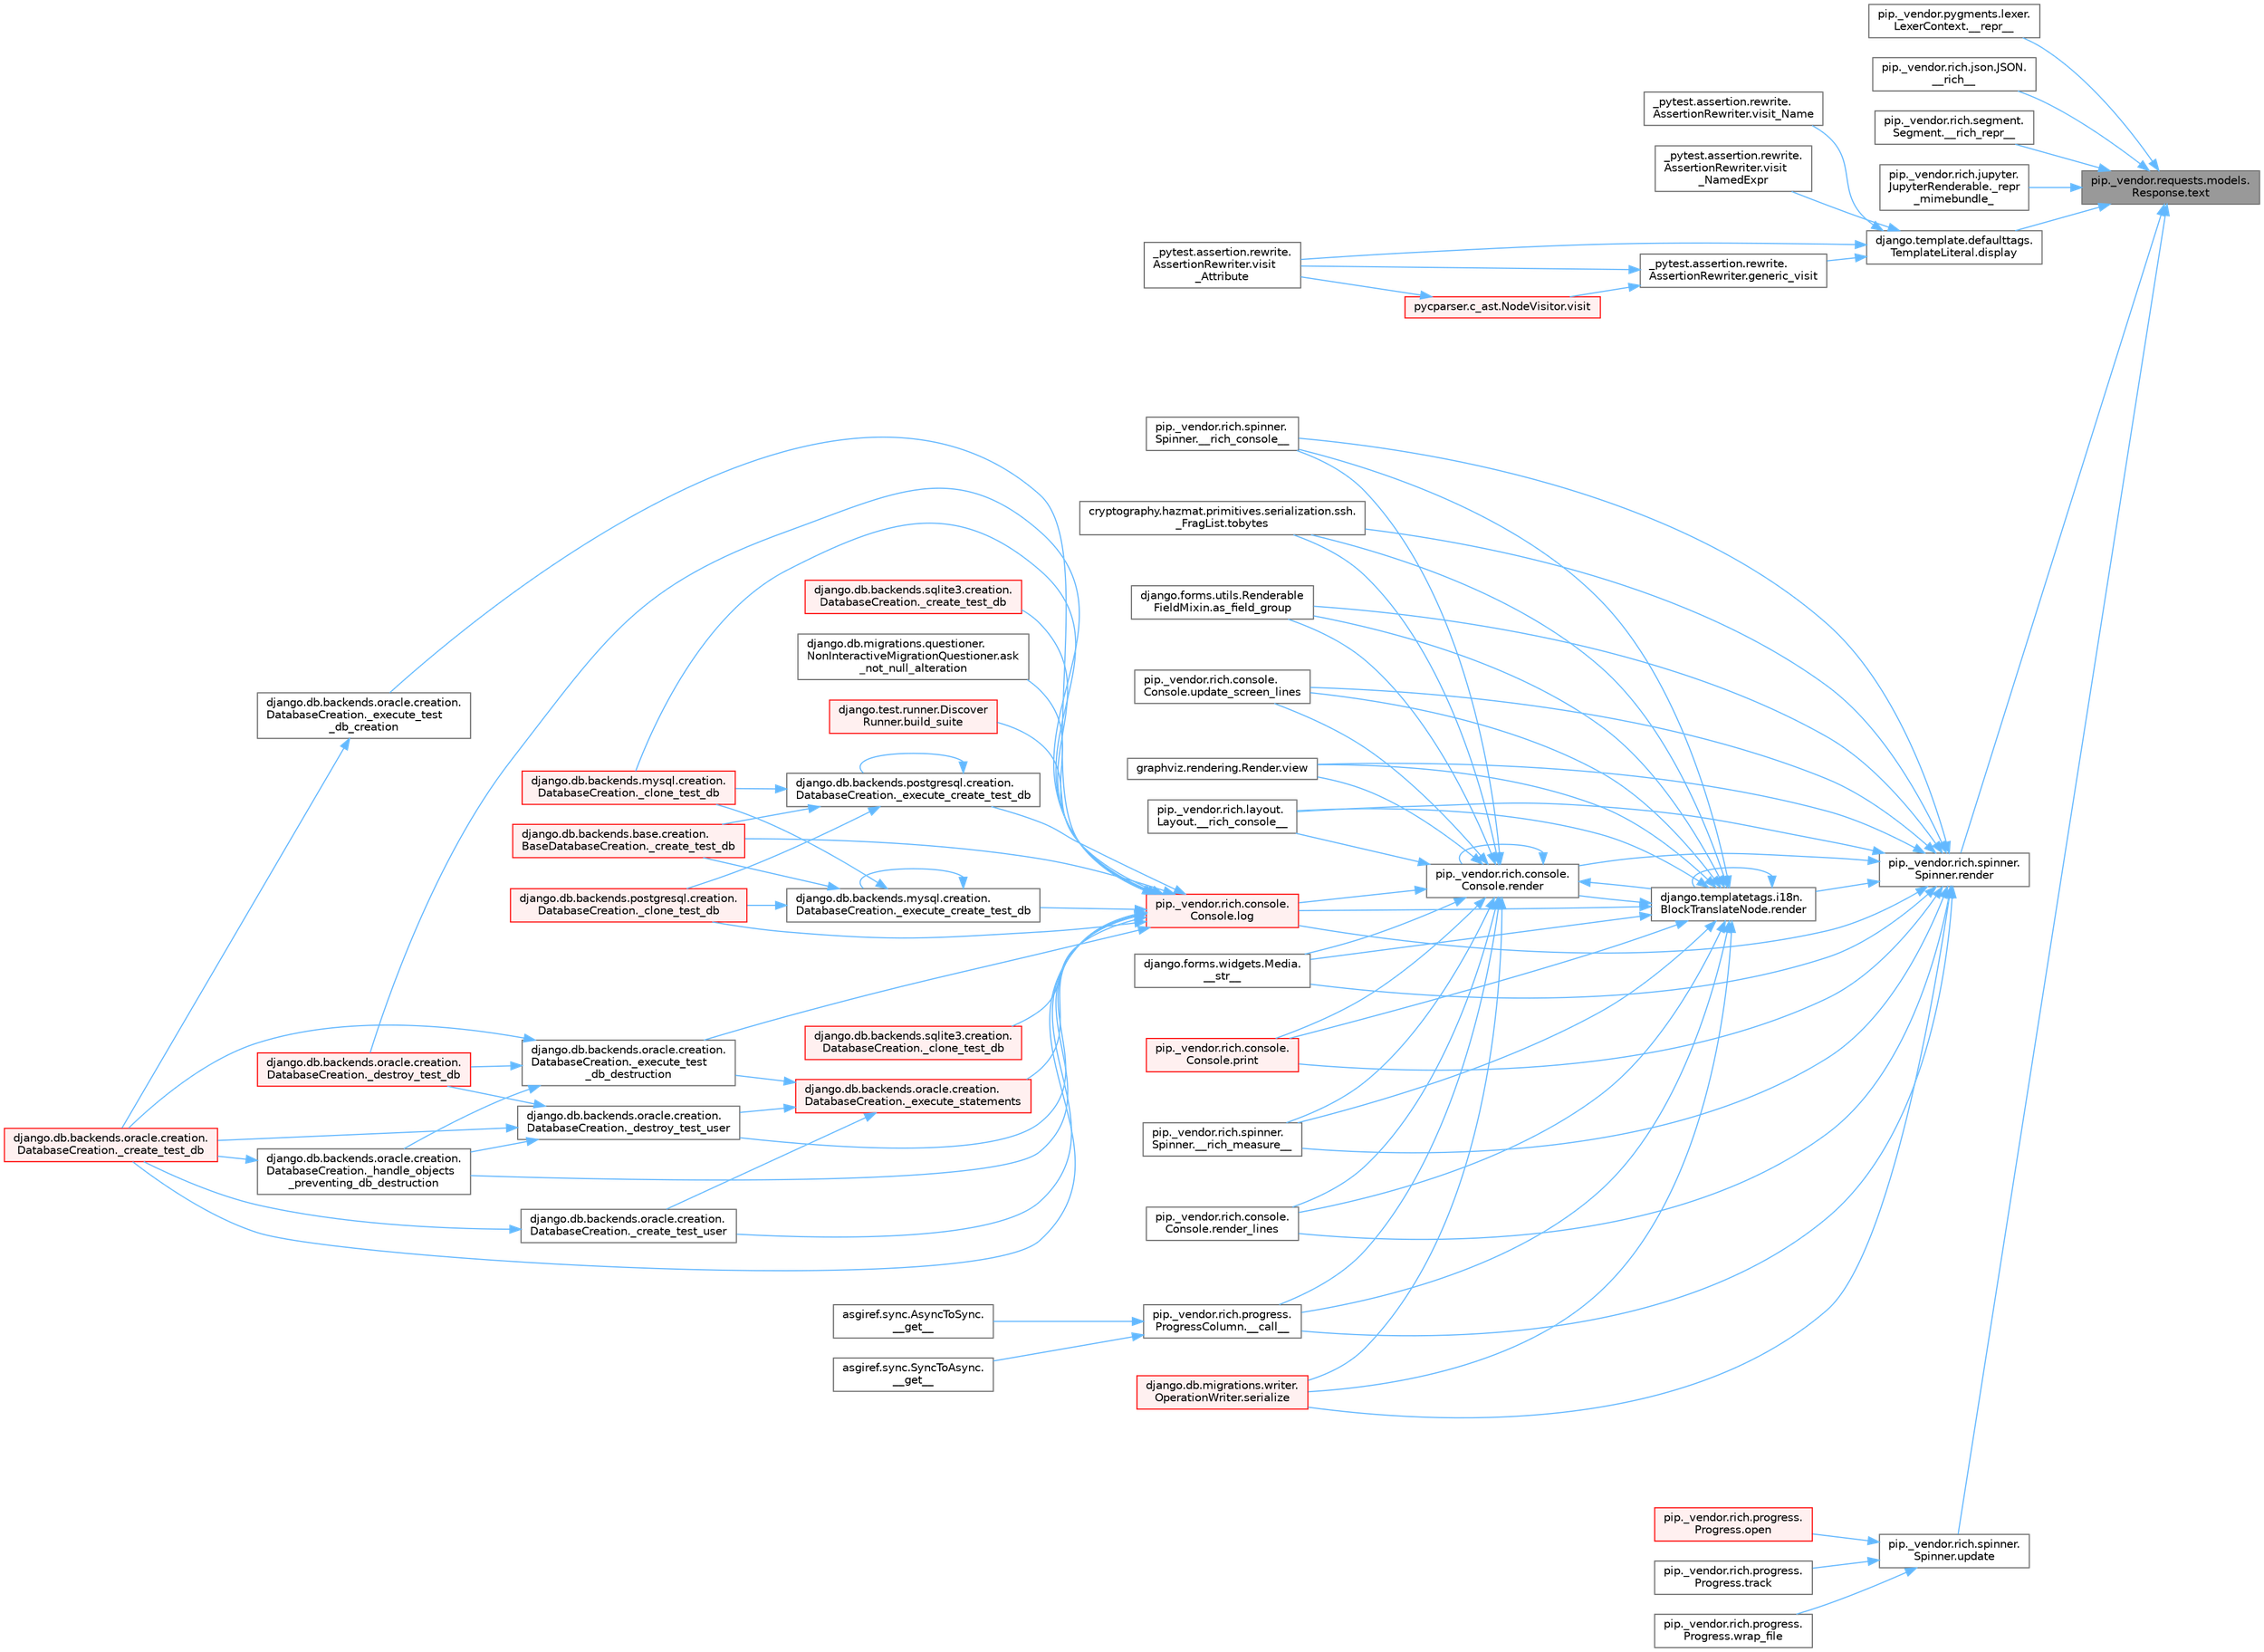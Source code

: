 digraph "pip._vendor.requests.models.Response.text"
{
 // LATEX_PDF_SIZE
  bgcolor="transparent";
  edge [fontname=Helvetica,fontsize=10,labelfontname=Helvetica,labelfontsize=10];
  node [fontname=Helvetica,fontsize=10,shape=box,height=0.2,width=0.4];
  rankdir="RL";
  Node1 [id="Node000001",label="pip._vendor.requests.models.\lResponse.text",height=0.2,width=0.4,color="gray40", fillcolor="grey60", style="filled", fontcolor="black",tooltip=" "];
  Node1 -> Node2 [id="edge1_Node000001_Node000002",dir="back",color="steelblue1",style="solid",tooltip=" "];
  Node2 [id="Node000002",label="pip._vendor.pygments.lexer.\lLexerContext.__repr__",height=0.2,width=0.4,color="grey40", fillcolor="white", style="filled",URL="$classpip_1_1__vendor_1_1pygments_1_1lexer_1_1_lexer_context.html#ac7f96333a4908e82c6a05869a6af0bef",tooltip=" "];
  Node1 -> Node3 [id="edge2_Node000001_Node000003",dir="back",color="steelblue1",style="solid",tooltip=" "];
  Node3 [id="Node000003",label="pip._vendor.rich.json.JSON.\l__rich__",height=0.2,width=0.4,color="grey40", fillcolor="white", style="filled",URL="$classpip_1_1__vendor_1_1rich_1_1json_1_1_j_s_o_n.html#a15d567e52442743450bd483bf9070fa6",tooltip=" "];
  Node1 -> Node4 [id="edge3_Node000001_Node000004",dir="back",color="steelblue1",style="solid",tooltip=" "];
  Node4 [id="Node000004",label="pip._vendor.rich.segment.\lSegment.__rich_repr__",height=0.2,width=0.4,color="grey40", fillcolor="white", style="filled",URL="$classpip_1_1__vendor_1_1rich_1_1segment_1_1_segment.html#a74fd1384097a81b6f59516eaa0aa948e",tooltip=" "];
  Node1 -> Node5 [id="edge4_Node000001_Node000005",dir="back",color="steelblue1",style="solid",tooltip=" "];
  Node5 [id="Node000005",label="pip._vendor.rich.jupyter.\lJupyterRenderable._repr\l_mimebundle_",height=0.2,width=0.4,color="grey40", fillcolor="white", style="filled",URL="$classpip_1_1__vendor_1_1rich_1_1jupyter_1_1_jupyter_renderable.html#acd089771761417ac30b66a2e5d5b8c76",tooltip=" "];
  Node1 -> Node6 [id="edge5_Node000001_Node000006",dir="back",color="steelblue1",style="solid",tooltip=" "];
  Node6 [id="Node000006",label="django.template.defaulttags.\lTemplateLiteral.display",height=0.2,width=0.4,color="grey40", fillcolor="white", style="filled",URL="$classdjango_1_1template_1_1defaulttags_1_1_template_literal.html#a264afb99c2e0af0725d2663921000714",tooltip=" "];
  Node6 -> Node7 [id="edge6_Node000006_Node000007",dir="back",color="steelblue1",style="solid",tooltip=" "];
  Node7 [id="Node000007",label="_pytest.assertion.rewrite.\lAssertionRewriter.generic_visit",height=0.2,width=0.4,color="grey40", fillcolor="white", style="filled",URL="$class__pytest_1_1assertion_1_1rewrite_1_1_assertion_rewriter.html#a3ed64b7f1f539985e2266ce47ac67230",tooltip=" "];
  Node7 -> Node8 [id="edge7_Node000007_Node000008",dir="back",color="steelblue1",style="solid",tooltip=" "];
  Node8 [id="Node000008",label="pycparser.c_ast.NodeVisitor.visit",height=0.2,width=0.4,color="red", fillcolor="#FFF0F0", style="filled",URL="$classpycparser_1_1c__ast_1_1_node_visitor.html#aee069cab7dda89d942b7f0ef2e3c65a3",tooltip=" "];
  Node8 -> Node2015 [id="edge8_Node000008_Node002015",dir="back",color="steelblue1",style="solid",tooltip=" "];
  Node2015 [id="Node002015",label="_pytest.assertion.rewrite.\lAssertionRewriter.visit\l_Attribute",height=0.2,width=0.4,color="grey40", fillcolor="white", style="filled",URL="$class__pytest_1_1assertion_1_1rewrite_1_1_assertion_rewriter.html#a88d1eb4b76907b355d80546eb997e148",tooltip=" "];
  Node7 -> Node2015 [id="edge9_Node000007_Node002015",dir="back",color="steelblue1",style="solid",tooltip=" "];
  Node6 -> Node2015 [id="edge10_Node000006_Node002015",dir="back",color="steelblue1",style="solid",tooltip=" "];
  Node6 -> Node2016 [id="edge11_Node000006_Node002016",dir="back",color="steelblue1",style="solid",tooltip=" "];
  Node2016 [id="Node002016",label="_pytest.assertion.rewrite.\lAssertionRewriter.visit_Name",height=0.2,width=0.4,color="grey40", fillcolor="white", style="filled",URL="$class__pytest_1_1assertion_1_1rewrite_1_1_assertion_rewriter.html#a6f248aa0aabce44f2af98df497c80a71",tooltip=" "];
  Node6 -> Node2017 [id="edge12_Node000006_Node002017",dir="back",color="steelblue1",style="solid",tooltip=" "];
  Node2017 [id="Node002017",label="_pytest.assertion.rewrite.\lAssertionRewriter.visit\l_NamedExpr",height=0.2,width=0.4,color="grey40", fillcolor="white", style="filled",URL="$class__pytest_1_1assertion_1_1rewrite_1_1_assertion_rewriter.html#ac2e0bcfdad494235665cfaea223e52f1",tooltip=" "];
  Node1 -> Node3184 [id="edge13_Node000001_Node003184",dir="back",color="steelblue1",style="solid",tooltip=" "];
  Node3184 [id="Node003184",label="pip._vendor.rich.spinner.\lSpinner.render",height=0.2,width=0.4,color="grey40", fillcolor="white", style="filled",URL="$classpip_1_1__vendor_1_1rich_1_1spinner_1_1_spinner.html#abf8159ee5046fdfc4accdabf744eeb52",tooltip=" "];
  Node3184 -> Node428 [id="edge14_Node003184_Node000428",dir="back",color="steelblue1",style="solid",tooltip=" "];
  Node428 [id="Node000428",label="pip._vendor.rich.progress.\lProgressColumn.__call__",height=0.2,width=0.4,color="grey40", fillcolor="white", style="filled",URL="$classpip_1_1__vendor_1_1rich_1_1progress_1_1_progress_column.html#ae0c399be74222f949edb0fa5324cf6ea",tooltip=" "];
  Node428 -> Node74 [id="edge15_Node000428_Node000074",dir="back",color="steelblue1",style="solid",tooltip=" "];
  Node74 [id="Node000074",label="asgiref.sync.AsyncToSync.\l__get__",height=0.2,width=0.4,color="grey40", fillcolor="white", style="filled",URL="$classasgiref_1_1sync_1_1_async_to_sync.html#a23e9ef7a73da98dad9e3f4e65846969b",tooltip=" "];
  Node428 -> Node75 [id="edge16_Node000428_Node000075",dir="back",color="steelblue1",style="solid",tooltip=" "];
  Node75 [id="Node000075",label="asgiref.sync.SyncToAsync.\l__get__",height=0.2,width=0.4,color="grey40", fillcolor="white", style="filled",URL="$classasgiref_1_1sync_1_1_sync_to_async.html#aebdfbe3f01079a529fd2f39810597381",tooltip=" "];
  Node3184 -> Node429 [id="edge17_Node003184_Node000429",dir="back",color="steelblue1",style="solid",tooltip=" "];
  Node429 [id="Node000429",label="pip._vendor.rich.layout.\lLayout.__rich_console__",height=0.2,width=0.4,color="grey40", fillcolor="white", style="filled",URL="$classpip_1_1__vendor_1_1rich_1_1layout_1_1_layout.html#ac39cb3d17d2b0324ee1b0dada41a3ebd",tooltip=" "];
  Node3184 -> Node430 [id="edge18_Node003184_Node000430",dir="back",color="steelblue1",style="solid",tooltip=" "];
  Node430 [id="Node000430",label="pip._vendor.rich.spinner.\lSpinner.__rich_console__",height=0.2,width=0.4,color="grey40", fillcolor="white", style="filled",URL="$classpip_1_1__vendor_1_1rich_1_1spinner_1_1_spinner.html#a6883d8dced19ac48d4dfc74f776357fd",tooltip=" "];
  Node3184 -> Node431 [id="edge19_Node003184_Node000431",dir="back",color="steelblue1",style="solid",tooltip=" "];
  Node431 [id="Node000431",label="pip._vendor.rich.spinner.\lSpinner.__rich_measure__",height=0.2,width=0.4,color="grey40", fillcolor="white", style="filled",URL="$classpip_1_1__vendor_1_1rich_1_1spinner_1_1_spinner.html#a89745682c823c44a31bae8e8d07869f5",tooltip=" "];
  Node3184 -> Node432 [id="edge20_Node003184_Node000432",dir="back",color="steelblue1",style="solid",tooltip=" "];
  Node432 [id="Node000432",label="django.forms.widgets.Media.\l__str__",height=0.2,width=0.4,color="grey40", fillcolor="white", style="filled",URL="$classdjango_1_1forms_1_1widgets_1_1_media.html#ae1651710548a7d9f14f036d035012d21",tooltip=" "];
  Node3184 -> Node433 [id="edge21_Node003184_Node000433",dir="back",color="steelblue1",style="solid",tooltip=" "];
  Node433 [id="Node000433",label="django.forms.utils.Renderable\lFieldMixin.as_field_group",height=0.2,width=0.4,color="grey40", fillcolor="white", style="filled",URL="$classdjango_1_1forms_1_1utils_1_1_renderable_field_mixin.html#a1e9a1b4f790ea694431554267fd5d74c",tooltip=" "];
  Node3184 -> Node434 [id="edge22_Node003184_Node000434",dir="back",color="steelblue1",style="solid",tooltip=" "];
  Node434 [id="Node000434",label="pip._vendor.rich.console.\lConsole.log",height=0.2,width=0.4,color="red", fillcolor="#FFF0F0", style="filled",URL="$classpip_1_1__vendor_1_1rich_1_1console_1_1_console.html#af9c77e39f9413fc2b134c60cfa23b0f1",tooltip=" "];
  Node434 -> Node435 [id="edge23_Node000434_Node000435",dir="back",color="steelblue1",style="solid",tooltip=" "];
  Node435 [id="Node000435",label="django.db.backends.mysql.creation.\lDatabaseCreation._clone_test_db",height=0.2,width=0.4,color="red", fillcolor="#FFF0F0", style="filled",URL="$classdjango_1_1db_1_1backends_1_1mysql_1_1creation_1_1_database_creation.html#ab4d99b6a9b6a81141d0fba9440d91619",tooltip=" "];
  Node434 -> Node437 [id="edge24_Node000434_Node000437",dir="back",color="steelblue1",style="solid",tooltip=" "];
  Node437 [id="Node000437",label="django.db.backends.postgresql.creation.\lDatabaseCreation._clone_test_db",height=0.2,width=0.4,color="red", fillcolor="#FFF0F0", style="filled",URL="$classdjango_1_1db_1_1backends_1_1postgresql_1_1creation_1_1_database_creation.html#ab57e8a2ba94a8a4888fd435036b4c322",tooltip=" "];
  Node434 -> Node438 [id="edge25_Node000434_Node000438",dir="back",color="steelblue1",style="solid",tooltip=" "];
  Node438 [id="Node000438",label="django.db.backends.sqlite3.creation.\lDatabaseCreation._clone_test_db",height=0.2,width=0.4,color="red", fillcolor="#FFF0F0", style="filled",URL="$classdjango_1_1db_1_1backends_1_1sqlite3_1_1creation_1_1_database_creation.html#a43a28bd11187e2b0677fd0be7643387b",tooltip=" "];
  Node434 -> Node439 [id="edge26_Node000434_Node000439",dir="back",color="steelblue1",style="solid",tooltip=" "];
  Node439 [id="Node000439",label="django.db.backends.base.creation.\lBaseDatabaseCreation._create_test_db",height=0.2,width=0.4,color="red", fillcolor="#FFF0F0", style="filled",URL="$classdjango_1_1db_1_1backends_1_1base_1_1creation_1_1_base_database_creation.html#a3782aff49b95503af2f0e518a10dc22d",tooltip=" "];
  Node434 -> Node441 [id="edge27_Node000434_Node000441",dir="back",color="steelblue1",style="solid",tooltip=" "];
  Node441 [id="Node000441",label="django.db.backends.oracle.creation.\lDatabaseCreation._create_test_db",height=0.2,width=0.4,color="red", fillcolor="#FFF0F0", style="filled",URL="$classdjango_1_1db_1_1backends_1_1oracle_1_1creation_1_1_database_creation.html#aea03f2099a0f6691226755c6b60c133f",tooltip=" "];
  Node434 -> Node442 [id="edge28_Node000434_Node000442",dir="back",color="steelblue1",style="solid",tooltip=" "];
  Node442 [id="Node000442",label="django.db.backends.sqlite3.creation.\lDatabaseCreation._create_test_db",height=0.2,width=0.4,color="red", fillcolor="#FFF0F0", style="filled",URL="$classdjango_1_1db_1_1backends_1_1sqlite3_1_1creation_1_1_database_creation.html#a67d2c057a1e604f78b379e63cd6bff28",tooltip=" "];
  Node434 -> Node443 [id="edge29_Node000434_Node000443",dir="back",color="steelblue1",style="solid",tooltip=" "];
  Node443 [id="Node000443",label="django.db.backends.oracle.creation.\lDatabaseCreation._create_test_user",height=0.2,width=0.4,color="grey40", fillcolor="white", style="filled",URL="$classdjango_1_1db_1_1backends_1_1oracle_1_1creation_1_1_database_creation.html#a59ea754a7f0af2c6d24086c033e1a0dd",tooltip=" "];
  Node443 -> Node441 [id="edge30_Node000443_Node000441",dir="back",color="steelblue1",style="solid",tooltip=" "];
  Node434 -> Node444 [id="edge31_Node000434_Node000444",dir="back",color="steelblue1",style="solid",tooltip=" "];
  Node444 [id="Node000444",label="django.db.backends.oracle.creation.\lDatabaseCreation._destroy_test_db",height=0.2,width=0.4,color="red", fillcolor="#FFF0F0", style="filled",URL="$classdjango_1_1db_1_1backends_1_1oracle_1_1creation_1_1_database_creation.html#a08dd28500eb796fba820014d705845e1",tooltip=" "];
  Node434 -> Node446 [id="edge32_Node000434_Node000446",dir="back",color="steelblue1",style="solid",tooltip=" "];
  Node446 [id="Node000446",label="django.db.backends.oracle.creation.\lDatabaseCreation._destroy_test_user",height=0.2,width=0.4,color="grey40", fillcolor="white", style="filled",URL="$classdjango_1_1db_1_1backends_1_1oracle_1_1creation_1_1_database_creation.html#ac5b566d811b2dcccb9c6c125486ec8b9",tooltip=" "];
  Node446 -> Node441 [id="edge33_Node000446_Node000441",dir="back",color="steelblue1",style="solid",tooltip=" "];
  Node446 -> Node444 [id="edge34_Node000446_Node000444",dir="back",color="steelblue1",style="solid",tooltip=" "];
  Node446 -> Node447 [id="edge35_Node000446_Node000447",dir="back",color="steelblue1",style="solid",tooltip=" "];
  Node447 [id="Node000447",label="django.db.backends.oracle.creation.\lDatabaseCreation._handle_objects\l_preventing_db_destruction",height=0.2,width=0.4,color="grey40", fillcolor="white", style="filled",URL="$classdjango_1_1db_1_1backends_1_1oracle_1_1creation_1_1_database_creation.html#a1c37c804f0a89dbadda5bc9fd5b601af",tooltip=" "];
  Node447 -> Node441 [id="edge36_Node000447_Node000441",dir="back",color="steelblue1",style="solid",tooltip=" "];
  Node434 -> Node448 [id="edge37_Node000434_Node000448",dir="back",color="steelblue1",style="solid",tooltip=" "];
  Node448 [id="Node000448",label="django.db.backends.mysql.creation.\lDatabaseCreation._execute_create_test_db",height=0.2,width=0.4,color="grey40", fillcolor="white", style="filled",URL="$classdjango_1_1db_1_1backends_1_1mysql_1_1creation_1_1_database_creation.html#ab42ab74c9087be175aad845aec9d4160",tooltip=" "];
  Node448 -> Node435 [id="edge38_Node000448_Node000435",dir="back",color="steelblue1",style="solid",tooltip=" "];
  Node448 -> Node437 [id="edge39_Node000448_Node000437",dir="back",color="steelblue1",style="solid",tooltip=" "];
  Node448 -> Node439 [id="edge40_Node000448_Node000439",dir="back",color="steelblue1",style="solid",tooltip=" "];
  Node448 -> Node448 [id="edge41_Node000448_Node000448",dir="back",color="steelblue1",style="solid",tooltip=" "];
  Node434 -> Node449 [id="edge42_Node000434_Node000449",dir="back",color="steelblue1",style="solid",tooltip=" "];
  Node449 [id="Node000449",label="django.db.backends.postgresql.creation.\lDatabaseCreation._execute_create_test_db",height=0.2,width=0.4,color="grey40", fillcolor="white", style="filled",URL="$classdjango_1_1db_1_1backends_1_1postgresql_1_1creation_1_1_database_creation.html#a8c9e9502a3370ff7f46e7982b1ace1ec",tooltip=" "];
  Node449 -> Node435 [id="edge43_Node000449_Node000435",dir="back",color="steelblue1",style="solid",tooltip=" "];
  Node449 -> Node437 [id="edge44_Node000449_Node000437",dir="back",color="steelblue1",style="solid",tooltip=" "];
  Node449 -> Node439 [id="edge45_Node000449_Node000439",dir="back",color="steelblue1",style="solid",tooltip=" "];
  Node449 -> Node449 [id="edge46_Node000449_Node000449",dir="back",color="steelblue1",style="solid",tooltip=" "];
  Node434 -> Node450 [id="edge47_Node000434_Node000450",dir="back",color="steelblue1",style="solid",tooltip=" "];
  Node450 [id="Node000450",label="django.db.backends.oracle.creation.\lDatabaseCreation._execute_statements",height=0.2,width=0.4,color="red", fillcolor="#FFF0F0", style="filled",URL="$classdjango_1_1db_1_1backends_1_1oracle_1_1creation_1_1_database_creation.html#a40f0a887cb7b18753bb057b12ede6de5",tooltip=" "];
  Node450 -> Node443 [id="edge48_Node000450_Node000443",dir="back",color="steelblue1",style="solid",tooltip=" "];
  Node450 -> Node446 [id="edge49_Node000450_Node000446",dir="back",color="steelblue1",style="solid",tooltip=" "];
  Node450 -> Node453 [id="edge50_Node000450_Node000453",dir="back",color="steelblue1",style="solid",tooltip=" "];
  Node453 [id="Node000453",label="django.db.backends.oracle.creation.\lDatabaseCreation._execute_test\l_db_destruction",height=0.2,width=0.4,color="grey40", fillcolor="white", style="filled",URL="$classdjango_1_1db_1_1backends_1_1oracle_1_1creation_1_1_database_creation.html#a122c68cb1495e4c1a5c9c6a8f61ea46f",tooltip=" "];
  Node453 -> Node441 [id="edge51_Node000453_Node000441",dir="back",color="steelblue1",style="solid",tooltip=" "];
  Node453 -> Node444 [id="edge52_Node000453_Node000444",dir="back",color="steelblue1",style="solid",tooltip=" "];
  Node453 -> Node447 [id="edge53_Node000453_Node000447",dir="back",color="steelblue1",style="solid",tooltip=" "];
  Node434 -> Node452 [id="edge54_Node000434_Node000452",dir="back",color="steelblue1",style="solid",tooltip=" "];
  Node452 [id="Node000452",label="django.db.backends.oracle.creation.\lDatabaseCreation._execute_test\l_db_creation",height=0.2,width=0.4,color="grey40", fillcolor="white", style="filled",URL="$classdjango_1_1db_1_1backends_1_1oracle_1_1creation_1_1_database_creation.html#a66d037f8286d396a98cf6ad2a5b9f25f",tooltip=" "];
  Node452 -> Node441 [id="edge55_Node000452_Node000441",dir="back",color="steelblue1",style="solid",tooltip=" "];
  Node434 -> Node453 [id="edge56_Node000434_Node000453",dir="back",color="steelblue1",style="solid",tooltip=" "];
  Node434 -> Node447 [id="edge57_Node000434_Node000447",dir="back",color="steelblue1",style="solid",tooltip=" "];
  Node434 -> Node454 [id="edge58_Node000434_Node000454",dir="back",color="steelblue1",style="solid",tooltip=" "];
  Node454 [id="Node000454",label="django.db.migrations.questioner.\lNonInteractiveMigrationQuestioner.ask\l_not_null_alteration",height=0.2,width=0.4,color="grey40", fillcolor="white", style="filled",URL="$classdjango_1_1db_1_1migrations_1_1questioner_1_1_non_interactive_migration_questioner.html#a8e2e9dcddaff9a58581a3bdfbc87136f",tooltip=" "];
  Node434 -> Node455 [id="edge59_Node000434_Node000455",dir="back",color="steelblue1",style="solid",tooltip=" "];
  Node455 [id="Node000455",label="django.test.runner.Discover\lRunner.build_suite",height=0.2,width=0.4,color="red", fillcolor="#FFF0F0", style="filled",URL="$classdjango_1_1test_1_1runner_1_1_discover_runner.html#a59c1b9e138786179fdbfce3ab15bf2c8",tooltip=" "];
  Node3184 -> Node591 [id="edge60_Node003184_Node000591",dir="back",color="steelblue1",style="solid",tooltip=" "];
  Node591 [id="Node000591",label="pip._vendor.rich.console.\lConsole.print",height=0.2,width=0.4,color="red", fillcolor="#FFF0F0", style="filled",URL="$classpip_1_1__vendor_1_1rich_1_1console_1_1_console.html#af954370cdbb49236b597f2c11064549d",tooltip=" "];
  Node3184 -> Node885 [id="edge61_Node003184_Node000885",dir="back",color="steelblue1",style="solid",tooltip=" "];
  Node885 [id="Node000885",label="django.templatetags.i18n.\lBlockTranslateNode.render",height=0.2,width=0.4,color="grey40", fillcolor="white", style="filled",URL="$classdjango_1_1templatetags_1_1i18n_1_1_block_translate_node.html#aaf05bebfd02c1c4b676387ada0357832",tooltip=" "];
  Node885 -> Node428 [id="edge62_Node000885_Node000428",dir="back",color="steelblue1",style="solid",tooltip=" "];
  Node885 -> Node429 [id="edge63_Node000885_Node000429",dir="back",color="steelblue1",style="solid",tooltip=" "];
  Node885 -> Node430 [id="edge64_Node000885_Node000430",dir="back",color="steelblue1",style="solid",tooltip=" "];
  Node885 -> Node431 [id="edge65_Node000885_Node000431",dir="back",color="steelblue1",style="solid",tooltip=" "];
  Node885 -> Node432 [id="edge66_Node000885_Node000432",dir="back",color="steelblue1",style="solid",tooltip=" "];
  Node885 -> Node433 [id="edge67_Node000885_Node000433",dir="back",color="steelblue1",style="solid",tooltip=" "];
  Node885 -> Node434 [id="edge68_Node000885_Node000434",dir="back",color="steelblue1",style="solid",tooltip=" "];
  Node885 -> Node591 [id="edge69_Node000885_Node000591",dir="back",color="steelblue1",style="solid",tooltip=" "];
  Node885 -> Node885 [id="edge70_Node000885_Node000885",dir="back",color="steelblue1",style="solid",tooltip=" "];
  Node885 -> Node886 [id="edge71_Node000885_Node000886",dir="back",color="steelblue1",style="solid",tooltip=" "];
  Node886 [id="Node000886",label="pip._vendor.rich.console.\lConsole.render",height=0.2,width=0.4,color="grey40", fillcolor="white", style="filled",URL="$classpip_1_1__vendor_1_1rich_1_1console_1_1_console.html#a9551b8254c573105adde80622393a938",tooltip=" "];
  Node886 -> Node428 [id="edge72_Node000886_Node000428",dir="back",color="steelblue1",style="solid",tooltip=" "];
  Node886 -> Node429 [id="edge73_Node000886_Node000429",dir="back",color="steelblue1",style="solid",tooltip=" "];
  Node886 -> Node430 [id="edge74_Node000886_Node000430",dir="back",color="steelblue1",style="solid",tooltip=" "];
  Node886 -> Node431 [id="edge75_Node000886_Node000431",dir="back",color="steelblue1",style="solid",tooltip=" "];
  Node886 -> Node432 [id="edge76_Node000886_Node000432",dir="back",color="steelblue1",style="solid",tooltip=" "];
  Node886 -> Node433 [id="edge77_Node000886_Node000433",dir="back",color="steelblue1",style="solid",tooltip=" "];
  Node886 -> Node434 [id="edge78_Node000886_Node000434",dir="back",color="steelblue1",style="solid",tooltip=" "];
  Node886 -> Node591 [id="edge79_Node000886_Node000591",dir="back",color="steelblue1",style="solid",tooltip=" "];
  Node886 -> Node885 [id="edge80_Node000886_Node000885",dir="back",color="steelblue1",style="solid",tooltip=" "];
  Node886 -> Node886 [id="edge81_Node000886_Node000886",dir="back",color="steelblue1",style="solid",tooltip=" "];
  Node886 -> Node887 [id="edge82_Node000886_Node000887",dir="back",color="steelblue1",style="solid",tooltip=" "];
  Node887 [id="Node000887",label="pip._vendor.rich.console.\lConsole.render_lines",height=0.2,width=0.4,color="grey40", fillcolor="white", style="filled",URL="$classpip_1_1__vendor_1_1rich_1_1console_1_1_console.html#a5818808a49db20c5bee6986425f96f14",tooltip=" "];
  Node886 -> Node888 [id="edge83_Node000886_Node000888",dir="back",color="steelblue1",style="solid",tooltip=" "];
  Node888 [id="Node000888",label="django.db.migrations.writer.\lOperationWriter.serialize",height=0.2,width=0.4,color="red", fillcolor="#FFF0F0", style="filled",URL="$classdjango_1_1db_1_1migrations_1_1writer_1_1_operation_writer.html#a866e8d13e1c54a35d74e9a6b0383b2f8",tooltip=" "];
  Node886 -> Node1256 [id="edge84_Node000886_Node001256",dir="back",color="steelblue1",style="solid",tooltip=" "];
  Node1256 [id="Node001256",label="cryptography.hazmat.primitives.serialization.ssh.\l_FragList.tobytes",height=0.2,width=0.4,color="grey40", fillcolor="white", style="filled",URL="$classcryptography_1_1hazmat_1_1primitives_1_1serialization_1_1ssh_1_1___frag_list.html#a195dd4e7c741624829a13af53fa3de38",tooltip=" "];
  Node886 -> Node1257 [id="edge85_Node000886_Node001257",dir="back",color="steelblue1",style="solid",tooltip=" "];
  Node1257 [id="Node001257",label="pip._vendor.rich.console.\lConsole.update_screen_lines",height=0.2,width=0.4,color="grey40", fillcolor="white", style="filled",URL="$classpip_1_1__vendor_1_1rich_1_1console_1_1_console.html#a21cfe5af86ec7533f23d45fe2969817e",tooltip=" "];
  Node886 -> Node1258 [id="edge86_Node000886_Node001258",dir="back",color="steelblue1",style="solid",tooltip=" "];
  Node1258 [id="Node001258",label="graphviz.rendering.Render.view",height=0.2,width=0.4,color="grey40", fillcolor="white", style="filled",URL="$classgraphviz_1_1rendering_1_1_render.html#a53169c422996b9a7e92b5580c13914e2",tooltip=" "];
  Node885 -> Node887 [id="edge87_Node000885_Node000887",dir="back",color="steelblue1",style="solid",tooltip=" "];
  Node885 -> Node888 [id="edge88_Node000885_Node000888",dir="back",color="steelblue1",style="solid",tooltip=" "];
  Node885 -> Node1256 [id="edge89_Node000885_Node001256",dir="back",color="steelblue1",style="solid",tooltip=" "];
  Node885 -> Node1257 [id="edge90_Node000885_Node001257",dir="back",color="steelblue1",style="solid",tooltip=" "];
  Node885 -> Node1258 [id="edge91_Node000885_Node001258",dir="back",color="steelblue1",style="solid",tooltip=" "];
  Node3184 -> Node886 [id="edge92_Node003184_Node000886",dir="back",color="steelblue1",style="solid",tooltip=" "];
  Node3184 -> Node887 [id="edge93_Node003184_Node000887",dir="back",color="steelblue1",style="solid",tooltip=" "];
  Node3184 -> Node888 [id="edge94_Node003184_Node000888",dir="back",color="steelblue1",style="solid",tooltip=" "];
  Node3184 -> Node1256 [id="edge95_Node003184_Node001256",dir="back",color="steelblue1",style="solid",tooltip=" "];
  Node3184 -> Node1257 [id="edge96_Node003184_Node001257",dir="back",color="steelblue1",style="solid",tooltip=" "];
  Node3184 -> Node1258 [id="edge97_Node003184_Node001258",dir="back",color="steelblue1",style="solid",tooltip=" "];
  Node1 -> Node3185 [id="edge98_Node000001_Node003185",dir="back",color="steelblue1",style="solid",tooltip=" "];
  Node3185 [id="Node003185",label="pip._vendor.rich.spinner.\lSpinner.update",height=0.2,width=0.4,color="grey40", fillcolor="white", style="filled",URL="$classpip_1_1__vendor_1_1rich_1_1spinner_1_1_spinner.html#a1bdff2fd55f56cc46b28b5ac3e69051d",tooltip=" "];
  Node3185 -> Node134 [id="edge99_Node003185_Node000134",dir="back",color="steelblue1",style="solid",tooltip=" "];
  Node134 [id="Node000134",label="pip._vendor.rich.progress.\lProgress.open",height=0.2,width=0.4,color="red", fillcolor="#FFF0F0", style="filled",URL="$classpip_1_1__vendor_1_1rich_1_1progress_1_1_progress.html#a204bface9fc63d04e72844b751bcd8e3",tooltip=" "];
  Node3185 -> Node745 [id="edge100_Node003185_Node000745",dir="back",color="steelblue1",style="solid",tooltip=" "];
  Node745 [id="Node000745",label="pip._vendor.rich.progress.\lProgress.track",height=0.2,width=0.4,color="grey40", fillcolor="white", style="filled",URL="$classpip_1_1__vendor_1_1rich_1_1progress_1_1_progress.html#aee9ea5592b98f74ebb5acb76bc499601",tooltip=" "];
  Node3185 -> Node746 [id="edge101_Node003185_Node000746",dir="back",color="steelblue1",style="solid",tooltip=" "];
  Node746 [id="Node000746",label="pip._vendor.rich.progress.\lProgress.wrap_file",height=0.2,width=0.4,color="grey40", fillcolor="white", style="filled",URL="$classpip_1_1__vendor_1_1rich_1_1progress_1_1_progress.html#a53efbf901b66a0000b6d3fd0c53250be",tooltip=" "];
}

